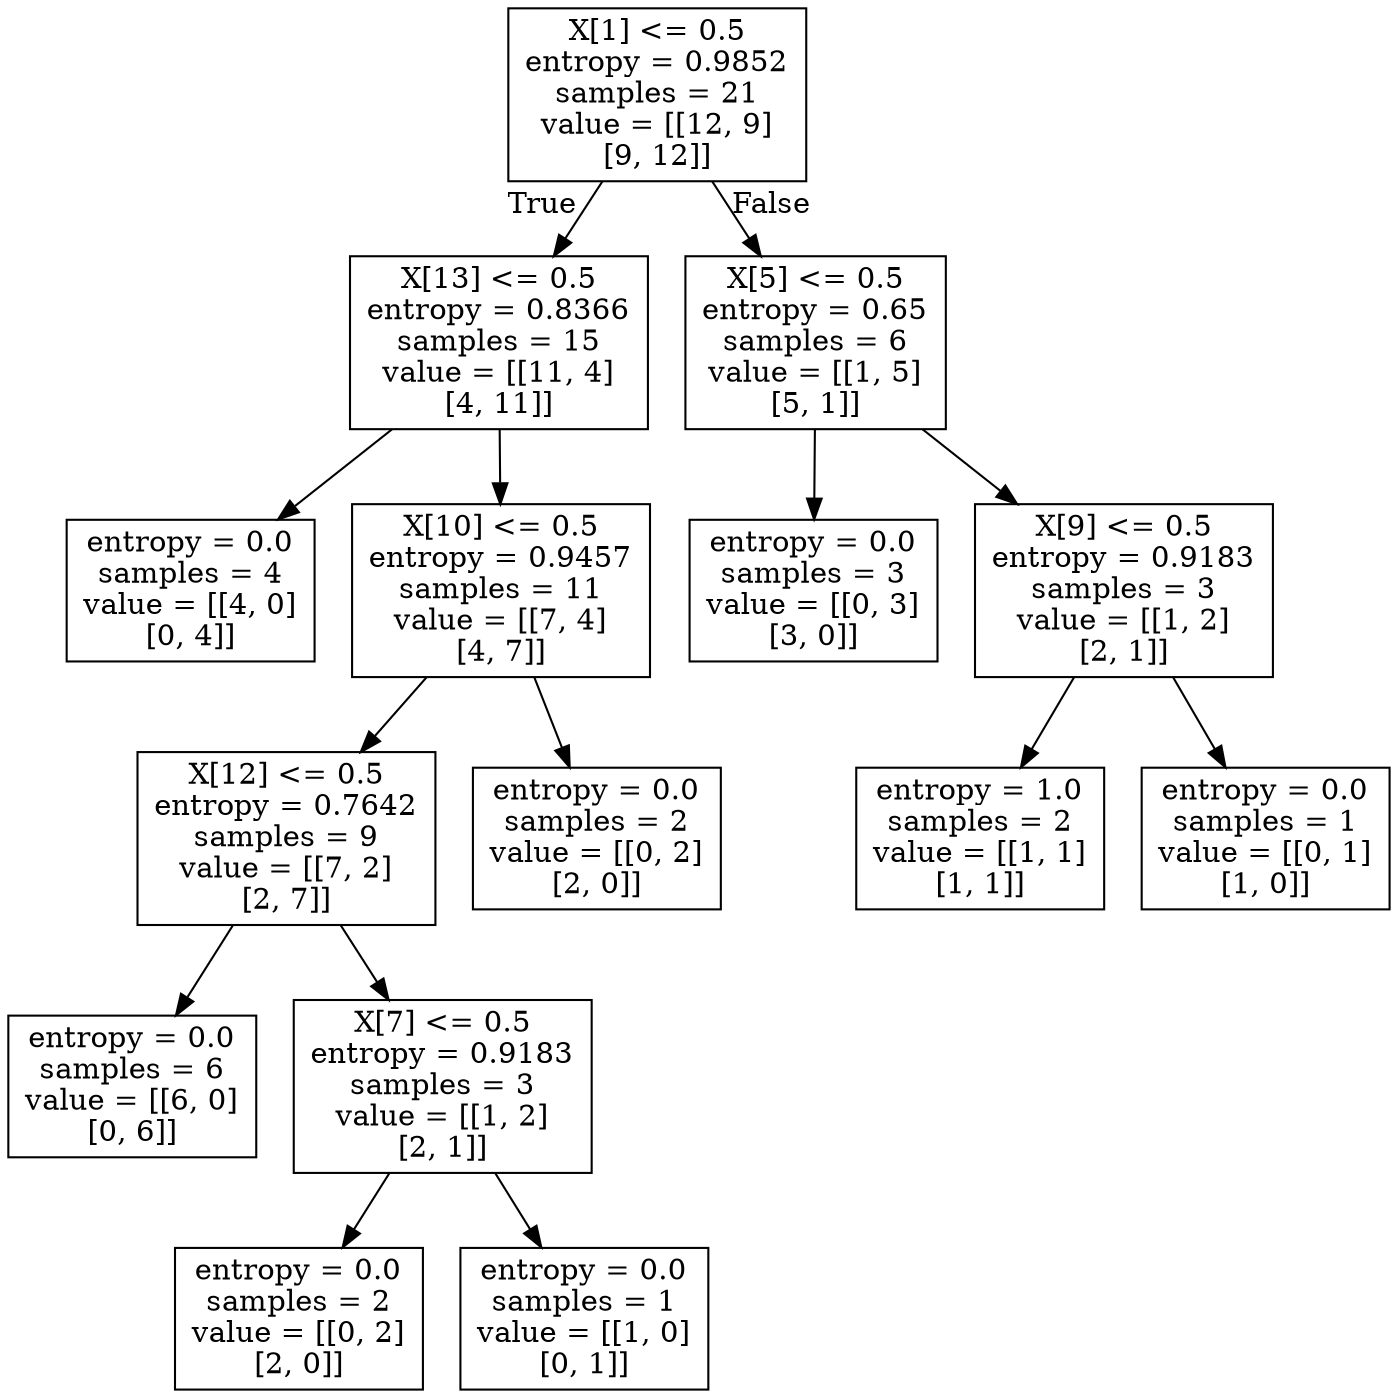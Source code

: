 digraph Tree {
node [shape=box] ;
0 [label="X[1] <= 0.5\nentropy = 0.9852\nsamples = 21\nvalue = [[12, 9]\n[9, 12]]"] ;
1 [label="X[13] <= 0.5\nentropy = 0.8366\nsamples = 15\nvalue = [[11, 4]\n[4, 11]]"] ;
0 -> 1 [labeldistance=2.5, labelangle=45, headlabel="True"] ;
2 [label="entropy = 0.0\nsamples = 4\nvalue = [[4, 0]\n[0, 4]]"] ;
1 -> 2 ;
3 [label="X[10] <= 0.5\nentropy = 0.9457\nsamples = 11\nvalue = [[7, 4]\n[4, 7]]"] ;
1 -> 3 ;
4 [label="X[12] <= 0.5\nentropy = 0.7642\nsamples = 9\nvalue = [[7, 2]\n[2, 7]]"] ;
3 -> 4 ;
5 [label="entropy = 0.0\nsamples = 6\nvalue = [[6, 0]\n[0, 6]]"] ;
4 -> 5 ;
6 [label="X[7] <= 0.5\nentropy = 0.9183\nsamples = 3\nvalue = [[1, 2]\n[2, 1]]"] ;
4 -> 6 ;
7 [label="entropy = 0.0\nsamples = 2\nvalue = [[0, 2]\n[2, 0]]"] ;
6 -> 7 ;
8 [label="entropy = 0.0\nsamples = 1\nvalue = [[1, 0]\n[0, 1]]"] ;
6 -> 8 ;
9 [label="entropy = 0.0\nsamples = 2\nvalue = [[0, 2]\n[2, 0]]"] ;
3 -> 9 ;
10 [label="X[5] <= 0.5\nentropy = 0.65\nsamples = 6\nvalue = [[1, 5]\n[5, 1]]"] ;
0 -> 10 [labeldistance=2.5, labelangle=-45, headlabel="False"] ;
11 [label="entropy = 0.0\nsamples = 3\nvalue = [[0, 3]\n[3, 0]]"] ;
10 -> 11 ;
12 [label="X[9] <= 0.5\nentropy = 0.9183\nsamples = 3\nvalue = [[1, 2]\n[2, 1]]"] ;
10 -> 12 ;
13 [label="entropy = 1.0\nsamples = 2\nvalue = [[1, 1]\n[1, 1]]"] ;
12 -> 13 ;
14 [label="entropy = 0.0\nsamples = 1\nvalue = [[0, 1]\n[1, 0]]"] ;
12 -> 14 ;
}